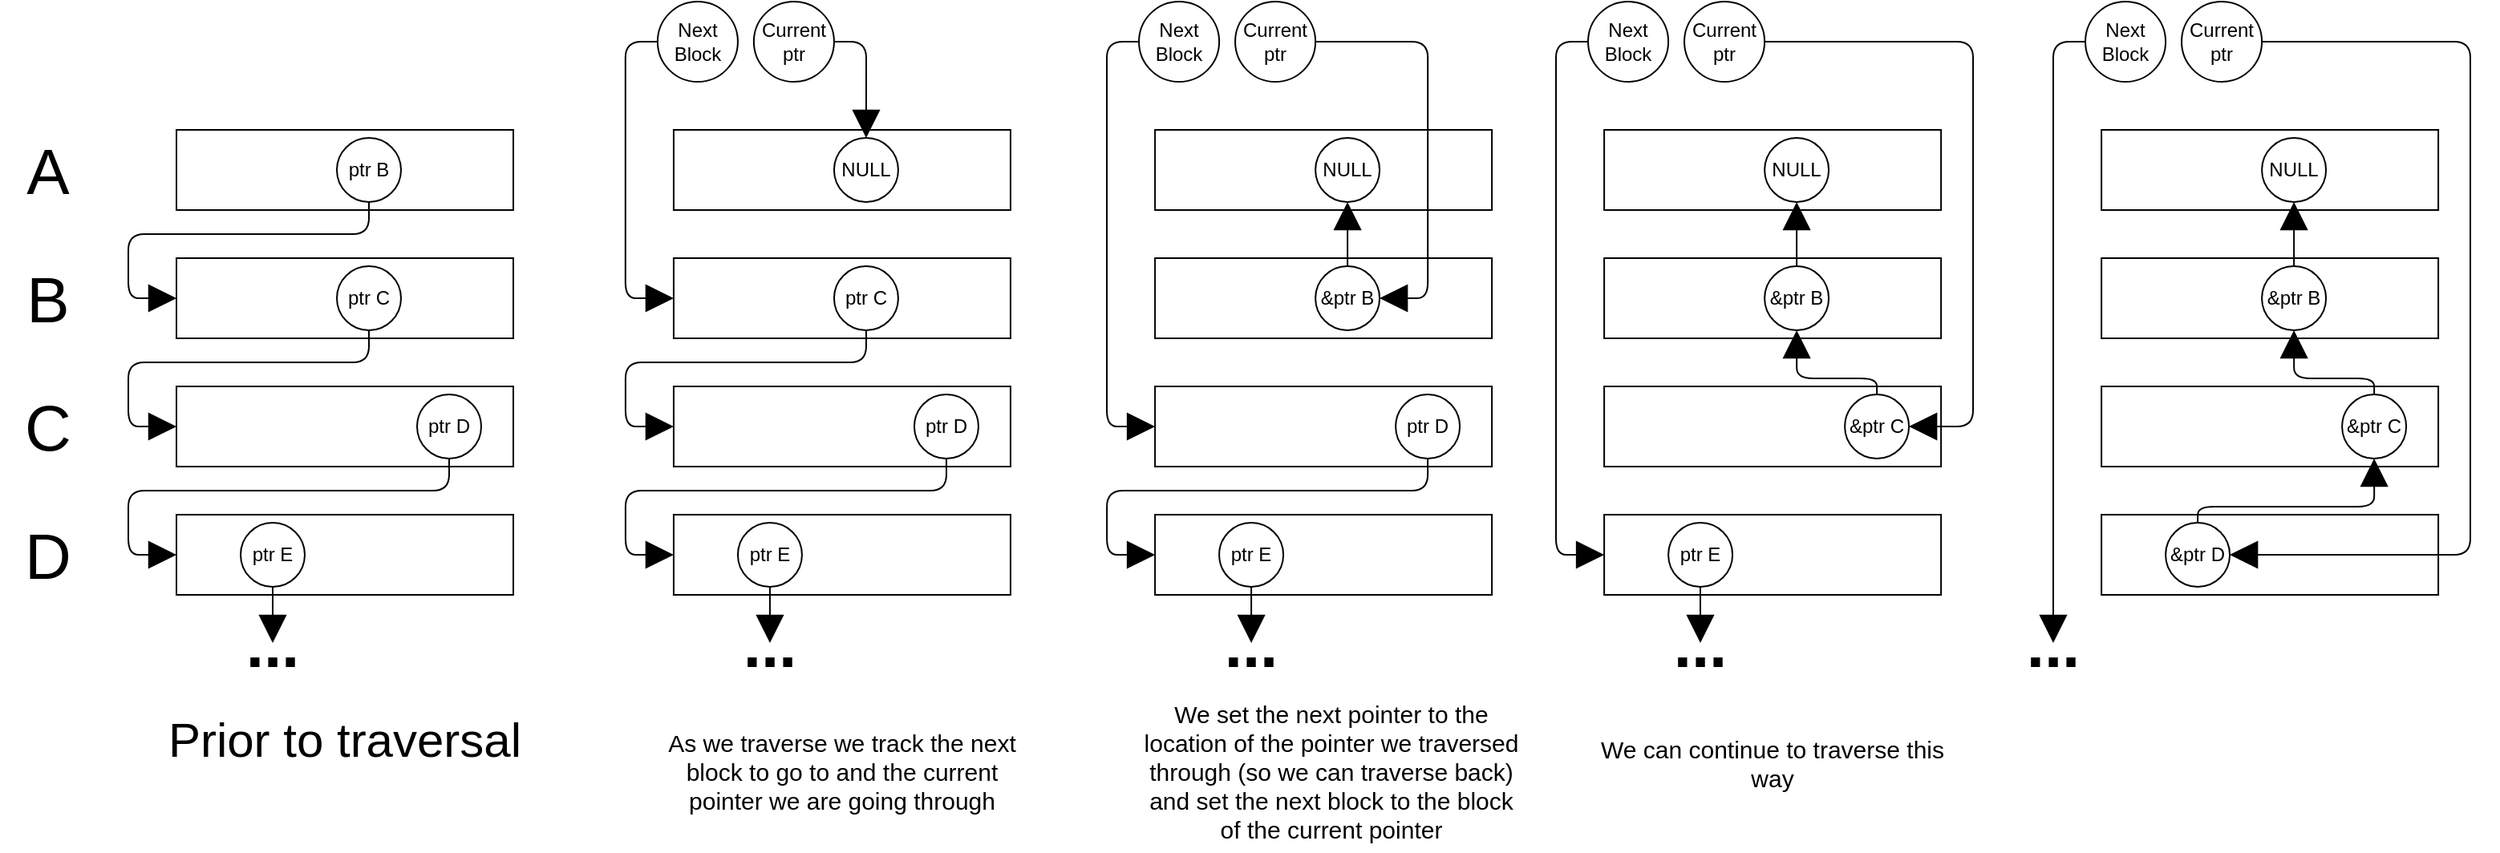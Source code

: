 <mxfile version="13.9.9" type="device"><diagram id="QNRedu2QvFpvqDsyAsE4" name="Page-1"><mxGraphModel dx="2937" dy="1174" grid="1" gridSize="10" guides="1" tooltips="1" connect="1" arrows="1" fold="1" page="1" pageScale="1" pageWidth="850" pageHeight="1100" math="0" shadow="0"><root><mxCell id="0"/><mxCell id="1" parent="0"/><mxCell id="Z6QXH1ZwBXwhsL8wJ3ZA-74" value="" style="rounded=0;whiteSpace=wrap;html=1;" vertex="1" parent="1"><mxGeometry x="-690" y="190" width="210" height="50" as="geometry"/></mxCell><mxCell id="Z6QXH1ZwBXwhsL8wJ3ZA-97" style="edgeStyle=orthogonalEdgeStyle;rounded=1;orthogonalLoop=1;jettySize=auto;html=1;exitX=0.5;exitY=1;exitDx=0;exitDy=0;entryX=0;entryY=0.5;entryDx=0;entryDy=0;endArrow=block;endFill=1;endSize=15;fontSize=30;" edge="1" parent="1" source="Z6QXH1ZwBXwhsL8wJ3ZA-78" target="Z6QXH1ZwBXwhsL8wJ3ZA-91"><mxGeometry relative="1" as="geometry"><Array as="points"><mxPoint x="-570" y="255"/><mxPoint x="-720" y="255"/><mxPoint x="-720" y="295"/></Array></mxGeometry></mxCell><mxCell id="Z6QXH1ZwBXwhsL8wJ3ZA-78" value="ptr C" style="ellipse;whiteSpace=wrap;html=1;aspect=fixed;" vertex="1" parent="1"><mxGeometry x="-590" y="195" width="40" height="40" as="geometry"/></mxCell><mxCell id="Z6QXH1ZwBXwhsL8wJ3ZA-84" value="B" style="text;html=1;strokeColor=none;fillColor=none;align=center;verticalAlign=middle;whiteSpace=wrap;rounded=0;fontSize=40;" vertex="1" parent="1"><mxGeometry x="-800" y="205" width="60" height="20" as="geometry"/></mxCell><mxCell id="Z6QXH1ZwBXwhsL8wJ3ZA-91" value="" style="rounded=0;whiteSpace=wrap;html=1;" vertex="1" parent="1"><mxGeometry x="-690" y="270" width="210" height="50" as="geometry"/></mxCell><mxCell id="Z6QXH1ZwBXwhsL8wJ3ZA-92" value="" style="rounded=0;whiteSpace=wrap;html=1;" vertex="1" parent="1"><mxGeometry x="-690" y="350" width="210" height="50" as="geometry"/></mxCell><mxCell id="Z6QXH1ZwBXwhsL8wJ3ZA-98" style="edgeStyle=orthogonalEdgeStyle;rounded=1;orthogonalLoop=1;jettySize=auto;html=1;exitX=0.5;exitY=1;exitDx=0;exitDy=0;entryX=0;entryY=0.5;entryDx=0;entryDy=0;endArrow=block;endFill=1;endSize=15;fontSize=30;" edge="1" parent="1" source="Z6QXH1ZwBXwhsL8wJ3ZA-94" target="Z6QXH1ZwBXwhsL8wJ3ZA-92"><mxGeometry relative="1" as="geometry"><Array as="points"><mxPoint x="-520" y="335"/><mxPoint x="-720" y="335"/><mxPoint x="-720" y="375"/></Array></mxGeometry></mxCell><mxCell id="Z6QXH1ZwBXwhsL8wJ3ZA-94" value="ptr D" style="ellipse;whiteSpace=wrap;html=1;aspect=fixed;" vertex="1" parent="1"><mxGeometry x="-540" y="275" width="40" height="40" as="geometry"/></mxCell><mxCell id="Z6QXH1ZwBXwhsL8wJ3ZA-99" style="edgeStyle=orthogonalEdgeStyle;rounded=1;orthogonalLoop=1;jettySize=auto;html=1;exitX=0.5;exitY=1;exitDx=0;exitDy=0;endArrow=block;endFill=1;endSize=15;fontSize=30;" edge="1" parent="1" source="Z6QXH1ZwBXwhsL8wJ3ZA-95"><mxGeometry relative="1" as="geometry"><mxPoint x="-630" y="430" as="targetPoint"/></mxGeometry></mxCell><mxCell id="Z6QXH1ZwBXwhsL8wJ3ZA-95" value="ptr E" style="ellipse;whiteSpace=wrap;html=1;aspect=fixed;" vertex="1" parent="1"><mxGeometry x="-650" y="355" width="40" height="40" as="geometry"/></mxCell><mxCell id="Z6QXH1ZwBXwhsL8wJ3ZA-100" value="C" style="text;html=1;strokeColor=none;fillColor=none;align=center;verticalAlign=middle;whiteSpace=wrap;rounded=0;fontSize=40;" vertex="1" parent="1"><mxGeometry x="-800" y="285" width="60" height="20" as="geometry"/></mxCell><mxCell id="Z6QXH1ZwBXwhsL8wJ3ZA-101" value="" style="rounded=0;whiteSpace=wrap;html=1;" vertex="1" parent="1"><mxGeometry x="-690" y="110" width="210" height="50" as="geometry"/></mxCell><mxCell id="Z6QXH1ZwBXwhsL8wJ3ZA-103" style="edgeStyle=orthogonalEdgeStyle;rounded=1;orthogonalLoop=1;jettySize=auto;html=1;exitX=0.5;exitY=1;exitDx=0;exitDy=0;entryX=0;entryY=0.5;entryDx=0;entryDy=0;endArrow=block;endFill=1;endSize=15;fontSize=30;" edge="1" parent="1" source="Z6QXH1ZwBXwhsL8wJ3ZA-102" target="Z6QXH1ZwBXwhsL8wJ3ZA-74"><mxGeometry relative="1" as="geometry"><Array as="points"><mxPoint x="-570" y="175"/><mxPoint x="-720" y="175"/><mxPoint x="-720" y="215"/></Array></mxGeometry></mxCell><mxCell id="Z6QXH1ZwBXwhsL8wJ3ZA-102" value="ptr B" style="ellipse;whiteSpace=wrap;html=1;aspect=fixed;" vertex="1" parent="1"><mxGeometry x="-590" y="115" width="40" height="40" as="geometry"/></mxCell><mxCell id="Z6QXH1ZwBXwhsL8wJ3ZA-104" value="D" style="text;html=1;strokeColor=none;fillColor=none;align=center;verticalAlign=middle;whiteSpace=wrap;rounded=0;fontSize=40;" vertex="1" parent="1"><mxGeometry x="-800" y="365" width="60" height="20" as="geometry"/></mxCell><mxCell id="Z6QXH1ZwBXwhsL8wJ3ZA-106" value="A" style="text;html=1;strokeColor=none;fillColor=none;align=center;verticalAlign=middle;whiteSpace=wrap;rounded=0;fontSize=40;" vertex="1" parent="1"><mxGeometry x="-800" y="125" width="60" height="20" as="geometry"/></mxCell><mxCell id="Z6QXH1ZwBXwhsL8wJ3ZA-123" value="" style="rounded=0;whiteSpace=wrap;html=1;" vertex="1" parent="1"><mxGeometry x="-380.03" y="190" width="210" height="50" as="geometry"/></mxCell><mxCell id="Z6QXH1ZwBXwhsL8wJ3ZA-124" style="edgeStyle=orthogonalEdgeStyle;rounded=1;orthogonalLoop=1;jettySize=auto;html=1;exitX=0.5;exitY=1;exitDx=0;exitDy=0;entryX=0;entryY=0.5;entryDx=0;entryDy=0;endArrow=block;endFill=1;endSize=15;fontSize=30;" edge="1" parent="1" source="Z6QXH1ZwBXwhsL8wJ3ZA-125" target="Z6QXH1ZwBXwhsL8wJ3ZA-126"><mxGeometry relative="1" as="geometry"><Array as="points"><mxPoint x="-260.03" y="255"/><mxPoint x="-410.03" y="255"/><mxPoint x="-410.03" y="295"/></Array></mxGeometry></mxCell><mxCell id="Z6QXH1ZwBXwhsL8wJ3ZA-125" value="ptr C" style="ellipse;whiteSpace=wrap;html=1;aspect=fixed;" vertex="1" parent="1"><mxGeometry x="-280.03" y="195" width="40" height="40" as="geometry"/></mxCell><mxCell id="Z6QXH1ZwBXwhsL8wJ3ZA-126" value="" style="rounded=0;whiteSpace=wrap;html=1;" vertex="1" parent="1"><mxGeometry x="-380.03" y="270" width="210" height="50" as="geometry"/></mxCell><mxCell id="Z6QXH1ZwBXwhsL8wJ3ZA-127" value="" style="rounded=0;whiteSpace=wrap;html=1;" vertex="1" parent="1"><mxGeometry x="-380.03" y="350" width="210" height="50" as="geometry"/></mxCell><mxCell id="Z6QXH1ZwBXwhsL8wJ3ZA-129" style="edgeStyle=orthogonalEdgeStyle;rounded=1;orthogonalLoop=1;jettySize=auto;html=1;exitX=0.5;exitY=1;exitDx=0;exitDy=0;entryX=0;entryY=0.5;entryDx=0;entryDy=0;endArrow=block;endFill=1;endSize=15;fontSize=30;" edge="1" parent="1" source="Z6QXH1ZwBXwhsL8wJ3ZA-130" target="Z6QXH1ZwBXwhsL8wJ3ZA-127"><mxGeometry relative="1" as="geometry"><Array as="points"><mxPoint x="-210.03" y="335"/><mxPoint x="-410.03" y="335"/><mxPoint x="-410.03" y="375"/></Array></mxGeometry></mxCell><mxCell id="Z6QXH1ZwBXwhsL8wJ3ZA-130" value="ptr D" style="ellipse;whiteSpace=wrap;html=1;aspect=fixed;" vertex="1" parent="1"><mxGeometry x="-230.03" y="275" width="40" height="40" as="geometry"/></mxCell><mxCell id="Z6QXH1ZwBXwhsL8wJ3ZA-132" value="ptr E" style="ellipse;whiteSpace=wrap;html=1;aspect=fixed;" vertex="1" parent="1"><mxGeometry x="-340.03" y="355" width="40" height="40" as="geometry"/></mxCell><mxCell id="Z6QXH1ZwBXwhsL8wJ3ZA-135" value="" style="rounded=0;whiteSpace=wrap;html=1;" vertex="1" parent="1"><mxGeometry x="-380.03" y="110" width="210" height="50" as="geometry"/></mxCell><mxCell id="Z6QXH1ZwBXwhsL8wJ3ZA-137" value="NULL" style="ellipse;whiteSpace=wrap;html=1;aspect=fixed;" vertex="1" parent="1"><mxGeometry x="-280.03" y="115" width="40" height="40" as="geometry"/></mxCell><mxCell id="Z6QXH1ZwBXwhsL8wJ3ZA-141" style="edgeStyle=orthogonalEdgeStyle;rounded=1;orthogonalLoop=1;jettySize=auto;html=1;exitX=1;exitY=0.5;exitDx=0;exitDy=0;endArrow=block;endFill=1;endSize=15;fontSize=30;" edge="1" parent="1" source="Z6QXH1ZwBXwhsL8wJ3ZA-138" target="Z6QXH1ZwBXwhsL8wJ3ZA-137"><mxGeometry relative="1" as="geometry"/></mxCell><mxCell id="Z6QXH1ZwBXwhsL8wJ3ZA-138" value="Current ptr" style="ellipse;whiteSpace=wrap;html=1;aspect=fixed;" vertex="1" parent="1"><mxGeometry x="-330.06" y="30" width="50.03" height="50.03" as="geometry"/></mxCell><mxCell id="Z6QXH1ZwBXwhsL8wJ3ZA-142" style="edgeStyle=orthogonalEdgeStyle;rounded=1;orthogonalLoop=1;jettySize=auto;html=1;exitX=0;exitY=0.5;exitDx=0;exitDy=0;entryX=0;entryY=0.5;entryDx=0;entryDy=0;endArrow=block;endFill=1;endSize=15;fontSize=30;" edge="1" parent="1" source="Z6QXH1ZwBXwhsL8wJ3ZA-140" target="Z6QXH1ZwBXwhsL8wJ3ZA-123"><mxGeometry relative="1" as="geometry"/></mxCell><mxCell id="Z6QXH1ZwBXwhsL8wJ3ZA-140" value="Next&lt;br&gt;Block" style="ellipse;whiteSpace=wrap;html=1;aspect=fixed;" vertex="1" parent="1"><mxGeometry x="-390.06" y="30" width="50.03" height="50.03" as="geometry"/></mxCell><mxCell id="Z6QXH1ZwBXwhsL8wJ3ZA-143" value="" style="rounded=0;whiteSpace=wrap;html=1;" vertex="1" parent="1"><mxGeometry x="-79.95" y="190" width="210" height="50" as="geometry"/></mxCell><mxCell id="Z6QXH1ZwBXwhsL8wJ3ZA-145" value="&amp;amp;ptr B" style="ellipse;whiteSpace=wrap;html=1;aspect=fixed;" vertex="1" parent="1"><mxGeometry x="20.05" y="195" width="40" height="40" as="geometry"/></mxCell><mxCell id="Z6QXH1ZwBXwhsL8wJ3ZA-146" value="" style="rounded=0;whiteSpace=wrap;html=1;" vertex="1" parent="1"><mxGeometry x="-79.95" y="270" width="210" height="50" as="geometry"/></mxCell><mxCell id="Z6QXH1ZwBXwhsL8wJ3ZA-147" value="" style="rounded=0;whiteSpace=wrap;html=1;" vertex="1" parent="1"><mxGeometry x="-79.95" y="350" width="210" height="50" as="geometry"/></mxCell><mxCell id="Z6QXH1ZwBXwhsL8wJ3ZA-149" style="edgeStyle=orthogonalEdgeStyle;rounded=1;orthogonalLoop=1;jettySize=auto;html=1;exitX=0.5;exitY=1;exitDx=0;exitDy=0;entryX=0;entryY=0.5;entryDx=0;entryDy=0;endArrow=block;endFill=1;endSize=15;fontSize=30;" edge="1" parent="1" source="Z6QXH1ZwBXwhsL8wJ3ZA-150" target="Z6QXH1ZwBXwhsL8wJ3ZA-147"><mxGeometry relative="1" as="geometry"><Array as="points"><mxPoint x="90.05" y="335"/><mxPoint x="-109.95" y="335"/><mxPoint x="-109.95" y="375"/></Array></mxGeometry></mxCell><mxCell id="Z6QXH1ZwBXwhsL8wJ3ZA-150" value="ptr D" style="ellipse;whiteSpace=wrap;html=1;aspect=fixed;" vertex="1" parent="1"><mxGeometry x="70.05" y="275" width="40" height="40" as="geometry"/></mxCell><mxCell id="Z6QXH1ZwBXwhsL8wJ3ZA-152" value="ptr E" style="ellipse;whiteSpace=wrap;html=1;aspect=fixed;" vertex="1" parent="1"><mxGeometry x="-39.95" y="355" width="40" height="40" as="geometry"/></mxCell><mxCell id="Z6QXH1ZwBXwhsL8wJ3ZA-155" value="" style="rounded=0;whiteSpace=wrap;html=1;" vertex="1" parent="1"><mxGeometry x="-79.95" y="110" width="210" height="50" as="geometry"/></mxCell><mxCell id="Z6QXH1ZwBXwhsL8wJ3ZA-156" value="NULL" style="ellipse;whiteSpace=wrap;html=1;aspect=fixed;" vertex="1" parent="1"><mxGeometry x="20.05" y="115" width="40" height="40" as="geometry"/></mxCell><mxCell id="Z6QXH1ZwBXwhsL8wJ3ZA-157" style="edgeStyle=orthogonalEdgeStyle;rounded=1;orthogonalLoop=1;jettySize=auto;html=1;exitX=1;exitY=0.5;exitDx=0;exitDy=0;endArrow=block;endFill=1;endSize=15;fontSize=30;entryX=1;entryY=0.5;entryDx=0;entryDy=0;" edge="1" parent="1" source="Z6QXH1ZwBXwhsL8wJ3ZA-158" target="Z6QXH1ZwBXwhsL8wJ3ZA-145"><mxGeometry relative="1" as="geometry"/></mxCell><mxCell id="Z6QXH1ZwBXwhsL8wJ3ZA-158" value="Current ptr" style="ellipse;whiteSpace=wrap;html=1;aspect=fixed;" vertex="1" parent="1"><mxGeometry x="-29.98" y="30" width="50.03" height="50.03" as="geometry"/></mxCell><mxCell id="Z6QXH1ZwBXwhsL8wJ3ZA-159" style="edgeStyle=orthogonalEdgeStyle;rounded=1;orthogonalLoop=1;jettySize=auto;html=1;exitX=0;exitY=0.5;exitDx=0;exitDy=0;entryX=0;entryY=0.5;entryDx=0;entryDy=0;endArrow=block;endFill=1;endSize=15;fontSize=30;" edge="1" parent="1" source="Z6QXH1ZwBXwhsL8wJ3ZA-160" target="Z6QXH1ZwBXwhsL8wJ3ZA-146"><mxGeometry relative="1" as="geometry"/></mxCell><mxCell id="Z6QXH1ZwBXwhsL8wJ3ZA-160" value="Next&lt;br&gt;Block" style="ellipse;whiteSpace=wrap;html=1;aspect=fixed;" vertex="1" parent="1"><mxGeometry x="-89.98" y="30" width="50.03" height="50.03" as="geometry"/></mxCell><mxCell id="Z6QXH1ZwBXwhsL8wJ3ZA-161" style="edgeStyle=orthogonalEdgeStyle;rounded=1;orthogonalLoop=1;jettySize=auto;html=1;exitX=0.5;exitY=0;exitDx=0;exitDy=0;entryX=0.5;entryY=1;entryDx=0;entryDy=0;endArrow=block;endFill=1;endSize=15;fontSize=30;" edge="1" parent="1" source="Z6QXH1ZwBXwhsL8wJ3ZA-145" target="Z6QXH1ZwBXwhsL8wJ3ZA-156"><mxGeometry relative="1" as="geometry"/></mxCell><mxCell id="Z6QXH1ZwBXwhsL8wJ3ZA-162" value="" style="rounded=0;whiteSpace=wrap;html=1;" vertex="1" parent="1"><mxGeometry x="200.05" y="190" width="210" height="50" as="geometry"/></mxCell><mxCell id="Z6QXH1ZwBXwhsL8wJ3ZA-163" value="&amp;amp;ptr B" style="ellipse;whiteSpace=wrap;html=1;aspect=fixed;" vertex="1" parent="1"><mxGeometry x="300.05" y="195" width="40" height="40" as="geometry"/></mxCell><mxCell id="Z6QXH1ZwBXwhsL8wJ3ZA-164" value="" style="rounded=0;whiteSpace=wrap;html=1;" vertex="1" parent="1"><mxGeometry x="200.05" y="270" width="210" height="50" as="geometry"/></mxCell><mxCell id="Z6QXH1ZwBXwhsL8wJ3ZA-165" value="" style="rounded=0;whiteSpace=wrap;html=1;" vertex="1" parent="1"><mxGeometry x="200.05" y="350" width="210" height="50" as="geometry"/></mxCell><mxCell id="Z6QXH1ZwBXwhsL8wJ3ZA-180" style="edgeStyle=orthogonalEdgeStyle;rounded=1;orthogonalLoop=1;jettySize=auto;html=1;exitX=0.5;exitY=0;exitDx=0;exitDy=0;entryX=0.5;entryY=1;entryDx=0;entryDy=0;endArrow=block;endFill=1;endSize=15;fontSize=30;" edge="1" parent="1" source="Z6QXH1ZwBXwhsL8wJ3ZA-168" target="Z6QXH1ZwBXwhsL8wJ3ZA-163"><mxGeometry relative="1" as="geometry"><Array as="points"><mxPoint x="370" y="265"/><mxPoint x="320" y="265"/></Array></mxGeometry></mxCell><mxCell id="Z6QXH1ZwBXwhsL8wJ3ZA-168" value="&amp;amp;ptr C" style="ellipse;whiteSpace=wrap;html=1;aspect=fixed;" vertex="1" parent="1"><mxGeometry x="350.05" y="275" width="40" height="40" as="geometry"/></mxCell><mxCell id="Z6QXH1ZwBXwhsL8wJ3ZA-170" value="ptr E" style="ellipse;whiteSpace=wrap;html=1;aspect=fixed;" vertex="1" parent="1"><mxGeometry x="240.05" y="355" width="40" height="40" as="geometry"/></mxCell><mxCell id="Z6QXH1ZwBXwhsL8wJ3ZA-173" value="" style="rounded=0;whiteSpace=wrap;html=1;" vertex="1" parent="1"><mxGeometry x="200.05" y="110" width="210" height="50" as="geometry"/></mxCell><mxCell id="Z6QXH1ZwBXwhsL8wJ3ZA-174" value="NULL" style="ellipse;whiteSpace=wrap;html=1;aspect=fixed;" vertex="1" parent="1"><mxGeometry x="300.05" y="115" width="40" height="40" as="geometry"/></mxCell><mxCell id="Z6QXH1ZwBXwhsL8wJ3ZA-175" style="edgeStyle=orthogonalEdgeStyle;rounded=1;orthogonalLoop=1;jettySize=auto;html=1;exitX=1;exitY=0.5;exitDx=0;exitDy=0;endArrow=block;endFill=1;endSize=15;fontSize=30;entryX=1;entryY=0.5;entryDx=0;entryDy=0;" edge="1" parent="1" source="Z6QXH1ZwBXwhsL8wJ3ZA-176" target="Z6QXH1ZwBXwhsL8wJ3ZA-168"><mxGeometry relative="1" as="geometry"><Array as="points"><mxPoint x="430" y="55"/><mxPoint x="430" y="295"/></Array></mxGeometry></mxCell><mxCell id="Z6QXH1ZwBXwhsL8wJ3ZA-176" value="Current ptr" style="ellipse;whiteSpace=wrap;html=1;aspect=fixed;" vertex="1" parent="1"><mxGeometry x="250.02" y="30" width="50.03" height="50.03" as="geometry"/></mxCell><mxCell id="Z6QXH1ZwBXwhsL8wJ3ZA-177" style="edgeStyle=orthogonalEdgeStyle;rounded=1;orthogonalLoop=1;jettySize=auto;html=1;exitX=0;exitY=0.5;exitDx=0;exitDy=0;entryX=0;entryY=0.5;entryDx=0;entryDy=0;endArrow=block;endFill=1;endSize=15;fontSize=30;" edge="1" parent="1" source="Z6QXH1ZwBXwhsL8wJ3ZA-178" target="Z6QXH1ZwBXwhsL8wJ3ZA-165"><mxGeometry relative="1" as="geometry"/></mxCell><mxCell id="Z6QXH1ZwBXwhsL8wJ3ZA-178" value="Next&lt;br&gt;Block" style="ellipse;whiteSpace=wrap;html=1;aspect=fixed;" vertex="1" parent="1"><mxGeometry x="190.02" y="30" width="50.03" height="50.03" as="geometry"/></mxCell><mxCell id="Z6QXH1ZwBXwhsL8wJ3ZA-179" style="edgeStyle=orthogonalEdgeStyle;rounded=1;orthogonalLoop=1;jettySize=auto;html=1;exitX=0.5;exitY=0;exitDx=0;exitDy=0;entryX=0.5;entryY=1;entryDx=0;entryDy=0;endArrow=block;endFill=1;endSize=15;fontSize=30;" edge="1" parent="1" source="Z6QXH1ZwBXwhsL8wJ3ZA-163" target="Z6QXH1ZwBXwhsL8wJ3ZA-174"><mxGeometry relative="1" as="geometry"/></mxCell><mxCell id="Z6QXH1ZwBXwhsL8wJ3ZA-181" value="" style="rounded=0;whiteSpace=wrap;html=1;" vertex="1" parent="1"><mxGeometry x="510.05" y="190" width="210" height="50" as="geometry"/></mxCell><mxCell id="Z6QXH1ZwBXwhsL8wJ3ZA-182" value="&amp;amp;ptr B" style="ellipse;whiteSpace=wrap;html=1;aspect=fixed;" vertex="1" parent="1"><mxGeometry x="610.05" y="195" width="40" height="40" as="geometry"/></mxCell><mxCell id="Z6QXH1ZwBXwhsL8wJ3ZA-183" value="" style="rounded=0;whiteSpace=wrap;html=1;" vertex="1" parent="1"><mxGeometry x="510.05" y="270" width="210" height="50" as="geometry"/></mxCell><mxCell id="Z6QXH1ZwBXwhsL8wJ3ZA-184" value="" style="rounded=0;whiteSpace=wrap;html=1;" vertex="1" parent="1"><mxGeometry x="510.05" y="350" width="210" height="50" as="geometry"/></mxCell><mxCell id="Z6QXH1ZwBXwhsL8wJ3ZA-186" style="edgeStyle=orthogonalEdgeStyle;rounded=1;orthogonalLoop=1;jettySize=auto;html=1;exitX=0.5;exitY=0;exitDx=0;exitDy=0;entryX=0.5;entryY=1;entryDx=0;entryDy=0;endArrow=block;endFill=1;endSize=15;fontSize=30;" edge="1" parent="1" source="Z6QXH1ZwBXwhsL8wJ3ZA-187" target="Z6QXH1ZwBXwhsL8wJ3ZA-182"><mxGeometry relative="1" as="geometry"><Array as="points"><mxPoint x="680" y="265"/><mxPoint x="630" y="265"/></Array></mxGeometry></mxCell><mxCell id="Z6QXH1ZwBXwhsL8wJ3ZA-187" value="&amp;amp;ptr C" style="ellipse;whiteSpace=wrap;html=1;aspect=fixed;" vertex="1" parent="1"><mxGeometry x="660.05" y="275" width="40" height="40" as="geometry"/></mxCell><mxCell id="Z6QXH1ZwBXwhsL8wJ3ZA-200" style="edgeStyle=orthogonalEdgeStyle;rounded=1;orthogonalLoop=1;jettySize=auto;html=1;exitX=0.5;exitY=0;exitDx=0;exitDy=0;entryX=0.5;entryY=1;entryDx=0;entryDy=0;endArrow=block;endFill=1;endSize=15;fontSize=30;" edge="1" parent="1" source="Z6QXH1ZwBXwhsL8wJ3ZA-189" target="Z6QXH1ZwBXwhsL8wJ3ZA-187"><mxGeometry relative="1" as="geometry"><Array as="points"><mxPoint x="570" y="345"/><mxPoint x="680" y="345"/></Array></mxGeometry></mxCell><mxCell id="Z6QXH1ZwBXwhsL8wJ3ZA-189" value="&amp;amp;ptr D" style="ellipse;whiteSpace=wrap;html=1;aspect=fixed;" vertex="1" parent="1"><mxGeometry x="550.05" y="355" width="40" height="40" as="geometry"/></mxCell><mxCell id="Z6QXH1ZwBXwhsL8wJ3ZA-192" value="" style="rounded=0;whiteSpace=wrap;html=1;" vertex="1" parent="1"><mxGeometry x="510.05" y="110" width="210" height="50" as="geometry"/></mxCell><mxCell id="Z6QXH1ZwBXwhsL8wJ3ZA-193" value="NULL" style="ellipse;whiteSpace=wrap;html=1;aspect=fixed;" vertex="1" parent="1"><mxGeometry x="610.05" y="115" width="40" height="40" as="geometry"/></mxCell><mxCell id="Z6QXH1ZwBXwhsL8wJ3ZA-194" style="edgeStyle=orthogonalEdgeStyle;rounded=1;orthogonalLoop=1;jettySize=auto;html=1;exitX=1;exitY=0.5;exitDx=0;exitDy=0;endArrow=block;endFill=1;endSize=15;fontSize=30;entryX=1;entryY=0.5;entryDx=0;entryDy=0;" edge="1" parent="1" source="Z6QXH1ZwBXwhsL8wJ3ZA-195" target="Z6QXH1ZwBXwhsL8wJ3ZA-189"><mxGeometry relative="1" as="geometry"><Array as="points"><mxPoint x="740" y="55"/><mxPoint x="740" y="375"/></Array></mxGeometry></mxCell><mxCell id="Z6QXH1ZwBXwhsL8wJ3ZA-195" value="Current ptr" style="ellipse;whiteSpace=wrap;html=1;aspect=fixed;" vertex="1" parent="1"><mxGeometry x="560.02" y="30" width="50.03" height="50.03" as="geometry"/></mxCell><mxCell id="Z6QXH1ZwBXwhsL8wJ3ZA-196" style="edgeStyle=orthogonalEdgeStyle;rounded=1;orthogonalLoop=1;jettySize=auto;html=1;exitX=0;exitY=0.5;exitDx=0;exitDy=0;endArrow=block;endFill=1;endSize=15;fontSize=30;" edge="1" parent="1" source="Z6QXH1ZwBXwhsL8wJ3ZA-197"><mxGeometry relative="1" as="geometry"><mxPoint x="480" y="430" as="targetPoint"/></mxGeometry></mxCell><mxCell id="Z6QXH1ZwBXwhsL8wJ3ZA-197" value="Next&lt;br&gt;Block" style="ellipse;whiteSpace=wrap;html=1;aspect=fixed;" vertex="1" parent="1"><mxGeometry x="500.02" y="30" width="50.03" height="50.03" as="geometry"/></mxCell><mxCell id="Z6QXH1ZwBXwhsL8wJ3ZA-198" style="edgeStyle=orthogonalEdgeStyle;rounded=1;orthogonalLoop=1;jettySize=auto;html=1;exitX=0.5;exitY=0;exitDx=0;exitDy=0;entryX=0.5;entryY=1;entryDx=0;entryDy=0;endArrow=block;endFill=1;endSize=15;fontSize=30;" edge="1" parent="1" source="Z6QXH1ZwBXwhsL8wJ3ZA-182" target="Z6QXH1ZwBXwhsL8wJ3ZA-193"><mxGeometry relative="1" as="geometry"/></mxCell><mxCell id="Z6QXH1ZwBXwhsL8wJ3ZA-201" value="&lt;b style=&quot;font-size: 40px;&quot;&gt;...&lt;/b&gt;" style="text;html=1;strokeColor=none;fillColor=none;align=center;verticalAlign=middle;whiteSpace=wrap;rounded=0;fontSize=40;" vertex="1" parent="1"><mxGeometry x="-650" y="430" width="40" as="geometry"/></mxCell><mxCell id="Z6QXH1ZwBXwhsL8wJ3ZA-202" style="edgeStyle=orthogonalEdgeStyle;rounded=1;orthogonalLoop=1;jettySize=auto;html=1;exitX=0.5;exitY=1;exitDx=0;exitDy=0;endArrow=block;endFill=1;endSize=15;fontSize=30;" edge="1" parent="1"><mxGeometry relative="1" as="geometry"><mxPoint x="-320.03" y="395" as="sourcePoint"/><mxPoint x="-320.03" y="430" as="targetPoint"/></mxGeometry></mxCell><mxCell id="Z6QXH1ZwBXwhsL8wJ3ZA-203" value="&lt;b style=&quot;font-size: 40px;&quot;&gt;...&lt;/b&gt;" style="text;html=1;strokeColor=none;fillColor=none;align=center;verticalAlign=middle;whiteSpace=wrap;rounded=0;fontSize=40;" vertex="1" parent="1"><mxGeometry x="-340.03" y="430" width="40" as="geometry"/></mxCell><mxCell id="Z6QXH1ZwBXwhsL8wJ3ZA-204" style="edgeStyle=orthogonalEdgeStyle;rounded=1;orthogonalLoop=1;jettySize=auto;html=1;exitX=0.5;exitY=1;exitDx=0;exitDy=0;endArrow=block;endFill=1;endSize=15;fontSize=30;" edge="1" parent="1"><mxGeometry relative="1" as="geometry"><mxPoint x="-19.95" y="395" as="sourcePoint"/><mxPoint x="-19.95" y="430" as="targetPoint"/></mxGeometry></mxCell><mxCell id="Z6QXH1ZwBXwhsL8wJ3ZA-205" value="&lt;b style=&quot;font-size: 40px;&quot;&gt;...&lt;/b&gt;" style="text;html=1;strokeColor=none;fillColor=none;align=center;verticalAlign=middle;whiteSpace=wrap;rounded=0;fontSize=40;" vertex="1" parent="1"><mxGeometry x="-39.95" y="430" width="40" as="geometry"/></mxCell><mxCell id="Z6QXH1ZwBXwhsL8wJ3ZA-206" style="edgeStyle=orthogonalEdgeStyle;rounded=1;orthogonalLoop=1;jettySize=auto;html=1;exitX=0.5;exitY=1;exitDx=0;exitDy=0;endArrow=block;endFill=1;endSize=15;fontSize=30;" edge="1" parent="1"><mxGeometry relative="1" as="geometry"><mxPoint x="260" y="395" as="sourcePoint"/><mxPoint x="260" y="430" as="targetPoint"/></mxGeometry></mxCell><mxCell id="Z6QXH1ZwBXwhsL8wJ3ZA-207" value="&lt;b style=&quot;font-size: 40px;&quot;&gt;...&lt;/b&gt;" style="text;html=1;strokeColor=none;fillColor=none;align=center;verticalAlign=middle;whiteSpace=wrap;rounded=0;fontSize=40;" vertex="1" parent="1"><mxGeometry x="240" y="430" width="40" as="geometry"/></mxCell><mxCell id="Z6QXH1ZwBXwhsL8wJ3ZA-210" value="&lt;b style=&quot;font-size: 40px;&quot;&gt;...&lt;/b&gt;" style="text;html=1;strokeColor=none;fillColor=none;align=center;verticalAlign=middle;whiteSpace=wrap;rounded=0;fontSize=40;" vertex="1" parent="1"><mxGeometry x="460" y="430" width="40" as="geometry"/></mxCell><mxCell id="Z6QXH1ZwBXwhsL8wJ3ZA-211" value="Prior to traversal" style="text;html=1;strokeColor=none;fillColor=none;align=center;verticalAlign=middle;whiteSpace=wrap;rounded=0;fontSize=30;" vertex="1" parent="1"><mxGeometry x="-705" y="480" width="240" height="20" as="geometry"/></mxCell><mxCell id="Z6QXH1ZwBXwhsL8wJ3ZA-212" value="As we traverse we track the next block to go to and the current pointer we are going through" style="text;html=1;strokeColor=none;fillColor=none;align=center;verticalAlign=middle;whiteSpace=wrap;rounded=0;fontSize=15;" vertex="1" parent="1"><mxGeometry x="-395.03" y="470" width="240" height="80" as="geometry"/></mxCell><mxCell id="Z6QXH1ZwBXwhsL8wJ3ZA-213" value="We set the next pointer to the location of the pointer we traversed through (so we can traverse back) and set the next block to the block of the current pointer" style="text;html=1;strokeColor=none;fillColor=none;align=center;verticalAlign=middle;whiteSpace=wrap;rounded=0;fontSize=15;" vertex="1" parent="1"><mxGeometry x="-89.98" y="460" width="240" height="100" as="geometry"/></mxCell><mxCell id="Z6QXH1ZwBXwhsL8wJ3ZA-214" value="We can continue to traverse this way" style="text;html=1;strokeColor=none;fillColor=none;align=center;verticalAlign=middle;whiteSpace=wrap;rounded=0;fontSize=15;" vertex="1" parent="1"><mxGeometry x="185.05" y="470" width="240" height="70" as="geometry"/></mxCell></root></mxGraphModel></diagram></mxfile>